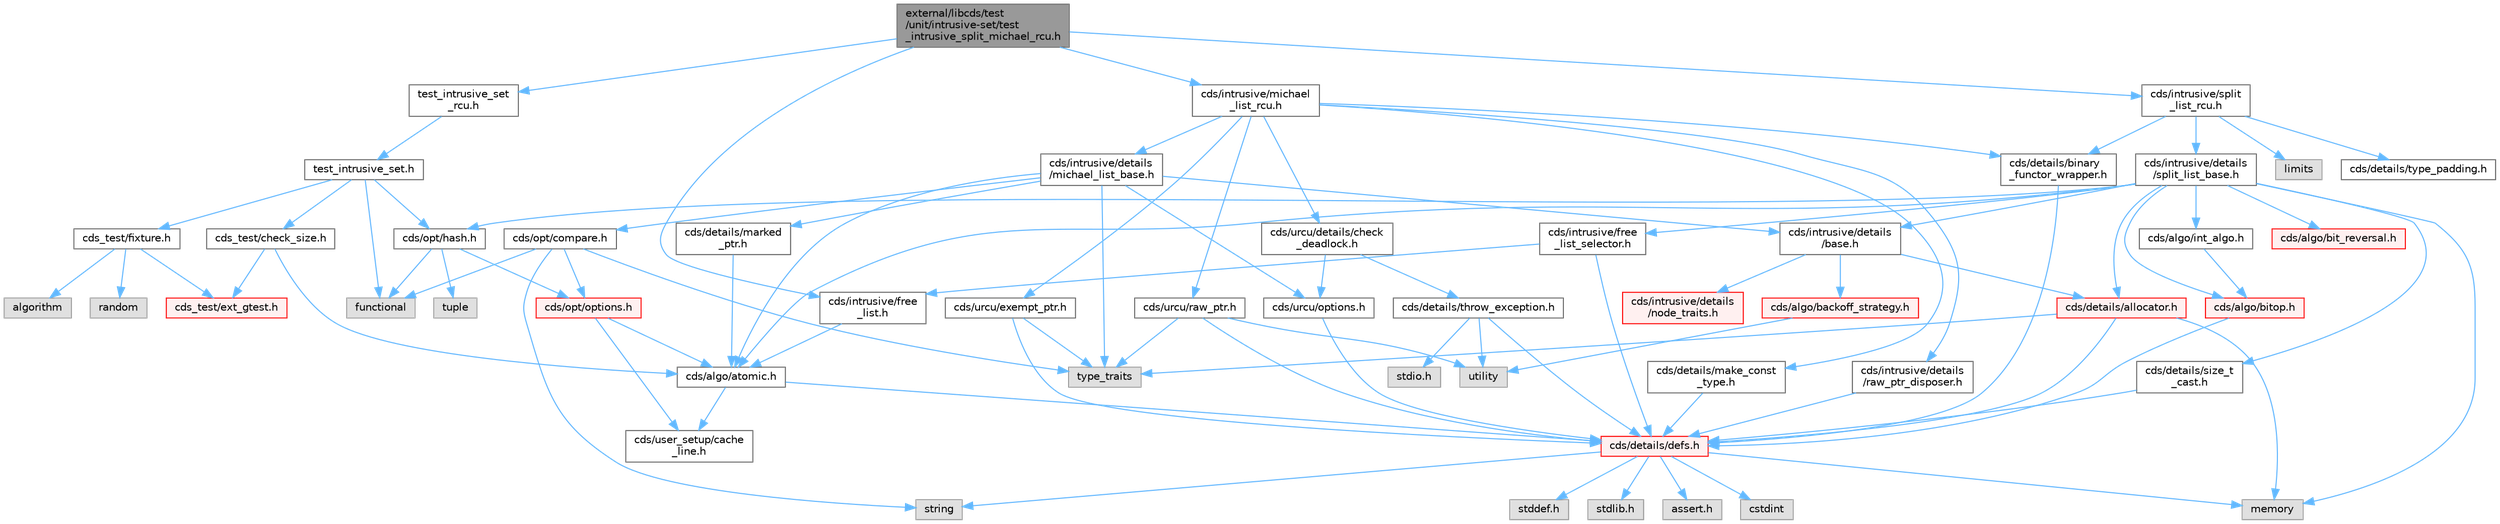 digraph "external/libcds/test/unit/intrusive-set/test_intrusive_split_michael_rcu.h"
{
 // LATEX_PDF_SIZE
  bgcolor="transparent";
  edge [fontname=Helvetica,fontsize=10,labelfontname=Helvetica,labelfontsize=10];
  node [fontname=Helvetica,fontsize=10,shape=box,height=0.2,width=0.4];
  Node1 [id="Node000001",label="external/libcds/test\l/unit/intrusive-set/test\l_intrusive_split_michael_rcu.h",height=0.2,width=0.4,color="gray40", fillcolor="grey60", style="filled", fontcolor="black",tooltip=" "];
  Node1 -> Node2 [id="edge1_Node000001_Node000002",color="steelblue1",style="solid",tooltip=" "];
  Node2 [id="Node000002",label="test_intrusive_set\l_rcu.h",height=0.2,width=0.4,color="grey40", fillcolor="white", style="filled",URL="$test__intrusive__set__rcu_8h.html",tooltip=" "];
  Node2 -> Node3 [id="edge2_Node000002_Node000003",color="steelblue1",style="solid",tooltip=" "];
  Node3 [id="Node000003",label="test_intrusive_set.h",height=0.2,width=0.4,color="grey40", fillcolor="white", style="filled",URL="$intrusive-set_2test__intrusive__set_8h.html",tooltip=" "];
  Node3 -> Node4 [id="edge3_Node000003_Node000004",color="steelblue1",style="solid",tooltip=" "];
  Node4 [id="Node000004",label="cds_test/check_size.h",height=0.2,width=0.4,color="grey40", fillcolor="white", style="filled",URL="$check__size_8h.html",tooltip=" "];
  Node4 -> Node5 [id="edge4_Node000004_Node000005",color="steelblue1",style="solid",tooltip=" "];
  Node5 [id="Node000005",label="cds_test/ext_gtest.h",height=0.2,width=0.4,color="red", fillcolor="#FFF0F0", style="filled",URL="$ext__gtest_8h.html",tooltip=" "];
  Node4 -> Node7 [id="edge5_Node000004_Node000007",color="steelblue1",style="solid",tooltip=" "];
  Node7 [id="Node000007",label="cds/algo/atomic.h",height=0.2,width=0.4,color="grey40", fillcolor="white", style="filled",URL="$external_2libcds_2cds_2algo_2atomic_8h.html",tooltip=" "];
  Node7 -> Node8 [id="edge6_Node000007_Node000008",color="steelblue1",style="solid",tooltip=" "];
  Node8 [id="Node000008",label="cds/details/defs.h",height=0.2,width=0.4,color="red", fillcolor="#FFF0F0", style="filled",URL="$details_2defs_8h.html",tooltip=" "];
  Node8 -> Node9 [id="edge7_Node000008_Node000009",color="steelblue1",style="solid",tooltip=" "];
  Node9 [id="Node000009",label="stddef.h",height=0.2,width=0.4,color="grey60", fillcolor="#E0E0E0", style="filled",tooltip=" "];
  Node8 -> Node10 [id="edge8_Node000008_Node000010",color="steelblue1",style="solid",tooltip=" "];
  Node10 [id="Node000010",label="stdlib.h",height=0.2,width=0.4,color="grey60", fillcolor="#E0E0E0", style="filled",tooltip=" "];
  Node8 -> Node11 [id="edge9_Node000008_Node000011",color="steelblue1",style="solid",tooltip=" "];
  Node11 [id="Node000011",label="assert.h",height=0.2,width=0.4,color="grey60", fillcolor="#E0E0E0", style="filled",tooltip=" "];
  Node8 -> Node12 [id="edge10_Node000008_Node000012",color="steelblue1",style="solid",tooltip=" "];
  Node12 [id="Node000012",label="cstdint",height=0.2,width=0.4,color="grey60", fillcolor="#E0E0E0", style="filled",tooltip=" "];
  Node8 -> Node15 [id="edge11_Node000008_Node000015",color="steelblue1",style="solid",tooltip=" "];
  Node15 [id="Node000015",label="string",height=0.2,width=0.4,color="grey60", fillcolor="#E0E0E0", style="filled",tooltip=" "];
  Node8 -> Node16 [id="edge12_Node000008_Node000016",color="steelblue1",style="solid",tooltip=" "];
  Node16 [id="Node000016",label="memory",height=0.2,width=0.4,color="grey60", fillcolor="#E0E0E0", style="filled",tooltip=" "];
  Node7 -> Node21 [id="edge13_Node000007_Node000021",color="steelblue1",style="solid",tooltip=" "];
  Node21 [id="Node000021",label="cds/user_setup/cache\l_line.h",height=0.2,width=0.4,color="grey40", fillcolor="white", style="filled",URL="$cache__line_8h.html",tooltip="Cache-line size definition"];
  Node3 -> Node22 [id="edge14_Node000003_Node000022",color="steelblue1",style="solid",tooltip=" "];
  Node22 [id="Node000022",label="cds_test/fixture.h",height=0.2,width=0.4,color="grey40", fillcolor="white", style="filled",URL="$fixture_8h.html",tooltip=" "];
  Node22 -> Node5 [id="edge15_Node000022_Node000005",color="steelblue1",style="solid",tooltip=" "];
  Node22 -> Node23 [id="edge16_Node000022_Node000023",color="steelblue1",style="solid",tooltip=" "];
  Node23 [id="Node000023",label="algorithm",height=0.2,width=0.4,color="grey60", fillcolor="#E0E0E0", style="filled",tooltip=" "];
  Node22 -> Node24 [id="edge17_Node000022_Node000024",color="steelblue1",style="solid",tooltip=" "];
  Node24 [id="Node000024",label="random",height=0.2,width=0.4,color="grey60", fillcolor="#E0E0E0", style="filled",tooltip=" "];
  Node3 -> Node25 [id="edge18_Node000003_Node000025",color="steelblue1",style="solid",tooltip=" "];
  Node25 [id="Node000025",label="cds/opt/hash.h",height=0.2,width=0.4,color="grey40", fillcolor="white", style="filled",URL="$external_2libcds_2cds_2opt_2hash_8h.html",tooltip=" "];
  Node25 -> Node26 [id="edge19_Node000025_Node000026",color="steelblue1",style="solid",tooltip=" "];
  Node26 [id="Node000026",label="tuple",height=0.2,width=0.4,color="grey60", fillcolor="#E0E0E0", style="filled",tooltip=" "];
  Node25 -> Node27 [id="edge20_Node000025_Node000027",color="steelblue1",style="solid",tooltip=" "];
  Node27 [id="Node000027",label="functional",height=0.2,width=0.4,color="grey60", fillcolor="#E0E0E0", style="filled",tooltip=" "];
  Node25 -> Node28 [id="edge21_Node000025_Node000028",color="steelblue1",style="solid",tooltip=" "];
  Node28 [id="Node000028",label="cds/opt/options.h",height=0.2,width=0.4,color="red", fillcolor="#FFF0F0", style="filled",URL="$opt_2options_8h.html",tooltip=" "];
  Node28 -> Node21 [id="edge22_Node000028_Node000021",color="steelblue1",style="solid",tooltip=" "];
  Node28 -> Node7 [id="edge23_Node000028_Node000007",color="steelblue1",style="solid",tooltip=" "];
  Node3 -> Node27 [id="edge24_Node000003_Node000027",color="steelblue1",style="solid",tooltip=" "];
  Node1 -> Node46 [id="edge25_Node000001_Node000046",color="steelblue1",style="solid",tooltip=" "];
  Node46 [id="Node000046",label="cds/intrusive/michael\l_list_rcu.h",height=0.2,width=0.4,color="grey40", fillcolor="white", style="filled",URL="$intrusive_2michael__list__rcu_8h.html",tooltip=" "];
  Node46 -> Node47 [id="edge26_Node000046_Node000047",color="steelblue1",style="solid",tooltip=" "];
  Node47 [id="Node000047",label="cds/intrusive/details\l/michael_list_base.h",height=0.2,width=0.4,color="grey40", fillcolor="white", style="filled",URL="$intrusive_2details_2michael__list__base_8h.html",tooltip=" "];
  Node47 -> Node48 [id="edge27_Node000047_Node000048",color="steelblue1",style="solid",tooltip=" "];
  Node48 [id="Node000048",label="type_traits",height=0.2,width=0.4,color="grey60", fillcolor="#E0E0E0", style="filled",tooltip=" "];
  Node47 -> Node49 [id="edge28_Node000047_Node000049",color="steelblue1",style="solid",tooltip=" "];
  Node49 [id="Node000049",label="cds/intrusive/details\l/base.h",height=0.2,width=0.4,color="grey40", fillcolor="white", style="filled",URL="$external_2libcds_2cds_2intrusive_2details_2base_8h.html",tooltip=" "];
  Node49 -> Node50 [id="edge29_Node000049_Node000050",color="steelblue1",style="solid",tooltip=" "];
  Node50 [id="Node000050",label="cds/intrusive/details\l/node_traits.h",height=0.2,width=0.4,color="red", fillcolor="#FFF0F0", style="filled",URL="$node__traits_8h.html",tooltip=" "];
  Node49 -> Node52 [id="edge30_Node000049_Node000052",color="steelblue1",style="solid",tooltip=" "];
  Node52 [id="Node000052",label="cds/details/allocator.h",height=0.2,width=0.4,color="red", fillcolor="#FFF0F0", style="filled",URL="$external_2libcds_2cds_2details_2allocator_8h.html",tooltip=" "];
  Node52 -> Node48 [id="edge31_Node000052_Node000048",color="steelblue1",style="solid",tooltip=" "];
  Node52 -> Node16 [id="edge32_Node000052_Node000016",color="steelblue1",style="solid",tooltip=" "];
  Node52 -> Node8 [id="edge33_Node000052_Node000008",color="steelblue1",style="solid",tooltip=" "];
  Node49 -> Node53 [id="edge34_Node000049_Node000053",color="steelblue1",style="solid",tooltip=" "];
  Node53 [id="Node000053",label="cds/algo/backoff_strategy.h",height=0.2,width=0.4,color="red", fillcolor="#FFF0F0", style="filled",URL="$backoff__strategy_8h.html",tooltip=" "];
  Node53 -> Node45 [id="edge35_Node000053_Node000045",color="steelblue1",style="solid",tooltip=" "];
  Node45 [id="Node000045",label="utility",height=0.2,width=0.4,color="grey60", fillcolor="#E0E0E0", style="filled",tooltip=" "];
  Node47 -> Node57 [id="edge36_Node000047_Node000057",color="steelblue1",style="solid",tooltip=" "];
  Node57 [id="Node000057",label="cds/opt/compare.h",height=0.2,width=0.4,color="grey40", fillcolor="white", style="filled",URL="$external_2libcds_2cds_2opt_2compare_8h.html",tooltip=" "];
  Node57 -> Node48 [id="edge37_Node000057_Node000048",color="steelblue1",style="solid",tooltip=" "];
  Node57 -> Node27 [id="edge38_Node000057_Node000027",color="steelblue1",style="solid",tooltip=" "];
  Node57 -> Node15 [id="edge39_Node000057_Node000015",color="steelblue1",style="solid",tooltip=" "];
  Node57 -> Node28 [id="edge40_Node000057_Node000028",color="steelblue1",style="solid",tooltip=" "];
  Node47 -> Node7 [id="edge41_Node000047_Node000007",color="steelblue1",style="solid",tooltip=" "];
  Node47 -> Node58 [id="edge42_Node000047_Node000058",color="steelblue1",style="solid",tooltip=" "];
  Node58 [id="Node000058",label="cds/details/marked\l_ptr.h",height=0.2,width=0.4,color="grey40", fillcolor="white", style="filled",URL="$marked__ptr_8h.html",tooltip=" "];
  Node58 -> Node7 [id="edge43_Node000058_Node000007",color="steelblue1",style="solid",tooltip=" "];
  Node47 -> Node59 [id="edge44_Node000047_Node000059",color="steelblue1",style="solid",tooltip=" "];
  Node59 [id="Node000059",label="cds/urcu/options.h",height=0.2,width=0.4,color="grey40", fillcolor="white", style="filled",URL="$urcu_2options_8h.html",tooltip=" "];
  Node59 -> Node8 [id="edge45_Node000059_Node000008",color="steelblue1",style="solid",tooltip=" "];
  Node46 -> Node60 [id="edge46_Node000046_Node000060",color="steelblue1",style="solid",tooltip=" "];
  Node60 [id="Node000060",label="cds/urcu/details/check\l_deadlock.h",height=0.2,width=0.4,color="grey40", fillcolor="white", style="filled",URL="$check__deadlock_8h.html",tooltip=" "];
  Node60 -> Node59 [id="edge47_Node000060_Node000059",color="steelblue1",style="solid",tooltip=" "];
  Node60 -> Node43 [id="edge48_Node000060_Node000043",color="steelblue1",style="solid",tooltip=" "];
  Node43 [id="Node000043",label="cds/details/throw_exception.h",height=0.2,width=0.4,color="grey40", fillcolor="white", style="filled",URL="$throw__exception_8h.html",tooltip=" "];
  Node43 -> Node8 [id="edge49_Node000043_Node000008",color="steelblue1",style="solid",tooltip=" "];
  Node43 -> Node44 [id="edge50_Node000043_Node000044",color="steelblue1",style="solid",tooltip=" "];
  Node44 [id="Node000044",label="stdio.h",height=0.2,width=0.4,color="grey60", fillcolor="#E0E0E0", style="filled",tooltip=" "];
  Node43 -> Node45 [id="edge51_Node000043_Node000045",color="steelblue1",style="solid",tooltip=" "];
  Node46 -> Node61 [id="edge52_Node000046_Node000061",color="steelblue1",style="solid",tooltip=" "];
  Node61 [id="Node000061",label="cds/details/binary\l_functor_wrapper.h",height=0.2,width=0.4,color="grey40", fillcolor="white", style="filled",URL="$binary__functor__wrapper_8h.html",tooltip=" "];
  Node61 -> Node8 [id="edge53_Node000061_Node000008",color="steelblue1",style="solid",tooltip=" "];
  Node46 -> Node62 [id="edge54_Node000046_Node000062",color="steelblue1",style="solid",tooltip=" "];
  Node62 [id="Node000062",label="cds/details/make_const\l_type.h",height=0.2,width=0.4,color="grey40", fillcolor="white", style="filled",URL="$make__const__type_8h.html",tooltip=" "];
  Node62 -> Node8 [id="edge55_Node000062_Node000008",color="steelblue1",style="solid",tooltip=" "];
  Node46 -> Node63 [id="edge56_Node000046_Node000063",color="steelblue1",style="solid",tooltip=" "];
  Node63 [id="Node000063",label="cds/urcu/exempt_ptr.h",height=0.2,width=0.4,color="grey40", fillcolor="white", style="filled",URL="$exempt__ptr_8h.html",tooltip=" "];
  Node63 -> Node48 [id="edge57_Node000063_Node000048",color="steelblue1",style="solid",tooltip=" "];
  Node63 -> Node8 [id="edge58_Node000063_Node000008",color="steelblue1",style="solid",tooltip=" "];
  Node46 -> Node64 [id="edge59_Node000046_Node000064",color="steelblue1",style="solid",tooltip=" "];
  Node64 [id="Node000064",label="cds/urcu/raw_ptr.h",height=0.2,width=0.4,color="grey40", fillcolor="white", style="filled",URL="$raw__ptr_8h.html",tooltip=" "];
  Node64 -> Node45 [id="edge60_Node000064_Node000045",color="steelblue1",style="solid",tooltip=" "];
  Node64 -> Node48 [id="edge61_Node000064_Node000048",color="steelblue1",style="solid",tooltip=" "];
  Node64 -> Node8 [id="edge62_Node000064_Node000008",color="steelblue1",style="solid",tooltip=" "];
  Node46 -> Node65 [id="edge63_Node000046_Node000065",color="steelblue1",style="solid",tooltip=" "];
  Node65 [id="Node000065",label="cds/intrusive/details\l/raw_ptr_disposer.h",height=0.2,width=0.4,color="grey40", fillcolor="white", style="filled",URL="$raw__ptr__disposer_8h.html",tooltip=" "];
  Node65 -> Node8 [id="edge64_Node000065_Node000008",color="steelblue1",style="solid",tooltip=" "];
  Node1 -> Node66 [id="edge65_Node000001_Node000066",color="steelblue1",style="solid",tooltip=" "];
  Node66 [id="Node000066",label="cds/intrusive/split\l_list_rcu.h",height=0.2,width=0.4,color="grey40", fillcolor="white", style="filled",URL="$split__list__rcu_8h.html",tooltip=" "];
  Node66 -> Node67 [id="edge66_Node000066_Node000067",color="steelblue1",style="solid",tooltip=" "];
  Node67 [id="Node000067",label="limits",height=0.2,width=0.4,color="grey60", fillcolor="#E0E0E0", style="filled",tooltip=" "];
  Node66 -> Node68 [id="edge67_Node000066_Node000068",color="steelblue1",style="solid",tooltip=" "];
  Node68 [id="Node000068",label="cds/intrusive/details\l/split_list_base.h",height=0.2,width=0.4,color="grey40", fillcolor="white", style="filled",URL="$intrusive_2details_2split__list__base_8h.html",tooltip=" "];
  Node68 -> Node49 [id="edge68_Node000068_Node000049",color="steelblue1",style="solid",tooltip=" "];
  Node68 -> Node7 [id="edge69_Node000068_Node000007",color="steelblue1",style="solid",tooltip=" "];
  Node68 -> Node69 [id="edge70_Node000068_Node000069",color="steelblue1",style="solid",tooltip=" "];
  Node69 [id="Node000069",label="cds/algo/bit_reversal.h",height=0.2,width=0.4,color="red", fillcolor="#FFF0F0", style="filled",URL="$bit__reversal_8h.html",tooltip=" "];
  Node68 -> Node52 [id="edge71_Node000068_Node000052",color="steelblue1",style="solid",tooltip=" "];
  Node68 -> Node36 [id="edge72_Node000068_Node000036",color="steelblue1",style="solid",tooltip=" "];
  Node36 [id="Node000036",label="cds/algo/int_algo.h",height=0.2,width=0.4,color="grey40", fillcolor="white", style="filled",URL="$int__algo_8h.html",tooltip=" "];
  Node36 -> Node37 [id="edge73_Node000036_Node000037",color="steelblue1",style="solid",tooltip=" "];
  Node37 [id="Node000037",label="cds/algo/bitop.h",height=0.2,width=0.4,color="red", fillcolor="#FFF0F0", style="filled",URL="$algo_2bitop_8h.html",tooltip=" "];
  Node37 -> Node8 [id="edge74_Node000037_Node000008",color="steelblue1",style="solid",tooltip=" "];
  Node68 -> Node37 [id="edge75_Node000068_Node000037",color="steelblue1",style="solid",tooltip=" "];
  Node68 -> Node25 [id="edge76_Node000068_Node000025",color="steelblue1",style="solid",tooltip=" "];
  Node68 -> Node71 [id="edge77_Node000068_Node000071",color="steelblue1",style="solid",tooltip=" "];
  Node71 [id="Node000071",label="cds/intrusive/free\l_list_selector.h",height=0.2,width=0.4,color="grey40", fillcolor="white", style="filled",URL="$free__list__selector_8h.html",tooltip=" "];
  Node71 -> Node8 [id="edge78_Node000071_Node000008",color="steelblue1",style="solid",tooltip=" "];
  Node71 -> Node72 [id="edge79_Node000071_Node000072",color="steelblue1",style="solid",tooltip=" "];
  Node72 [id="Node000072",label="cds/intrusive/free\l_list.h",height=0.2,width=0.4,color="grey40", fillcolor="white", style="filled",URL="$free__list_8h.html",tooltip=" "];
  Node72 -> Node7 [id="edge80_Node000072_Node000007",color="steelblue1",style="solid",tooltip=" "];
  Node68 -> Node73 [id="edge81_Node000068_Node000073",color="steelblue1",style="solid",tooltip=" "];
  Node73 [id="Node000073",label="cds/details/size_t\l_cast.h",height=0.2,width=0.4,color="grey40", fillcolor="white", style="filled",URL="$size__t__cast_8h.html",tooltip=" "];
  Node73 -> Node8 [id="edge82_Node000073_Node000008",color="steelblue1",style="solid",tooltip=" "];
  Node68 -> Node16 [id="edge83_Node000068_Node000016",color="steelblue1",style="solid",tooltip=" "];
  Node66 -> Node61 [id="edge84_Node000066_Node000061",color="steelblue1",style="solid",tooltip=" "];
  Node66 -> Node74 [id="edge85_Node000066_Node000074",color="steelblue1",style="solid",tooltip=" "];
  Node74 [id="Node000074",label="cds/details/type_padding.h",height=0.2,width=0.4,color="grey40", fillcolor="white", style="filled",URL="$type__padding_8h.html",tooltip=" "];
  Node1 -> Node72 [id="edge86_Node000001_Node000072",color="steelblue1",style="solid",tooltip=" "];
}
